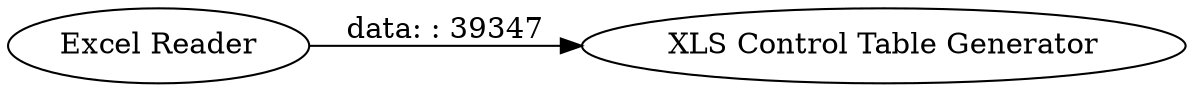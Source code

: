 digraph {
	"-3478205859786676814_1" [label="Excel Reader"]
	"-3478205859786676814_2" [label="XLS Control Table Generator"]
	"-3478205859786676814_1" -> "-3478205859786676814_2" [label="data: : 39347"]
	rankdir=LR
}
